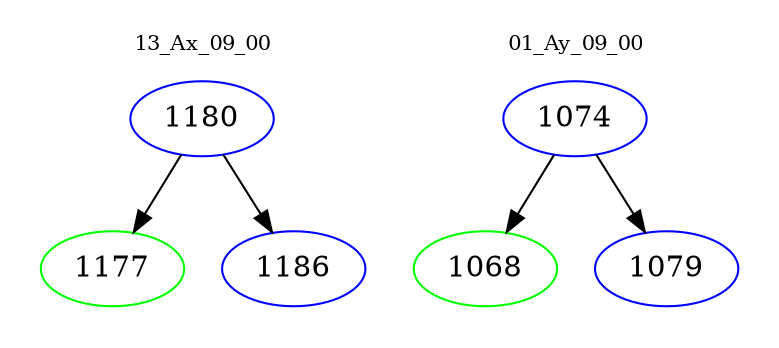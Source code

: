 digraph{
subgraph cluster_0 {
color = white
label = "13_Ax_09_00";
fontsize=10;
T0_1180 [label="1180", color="blue"]
T0_1180 -> T0_1177 [color="black"]
T0_1177 [label="1177", color="green"]
T0_1180 -> T0_1186 [color="black"]
T0_1186 [label="1186", color="blue"]
}
subgraph cluster_1 {
color = white
label = "01_Ay_09_00";
fontsize=10;
T1_1074 [label="1074", color="blue"]
T1_1074 -> T1_1068 [color="black"]
T1_1068 [label="1068", color="green"]
T1_1074 -> T1_1079 [color="black"]
T1_1079 [label="1079", color="blue"]
}
}
